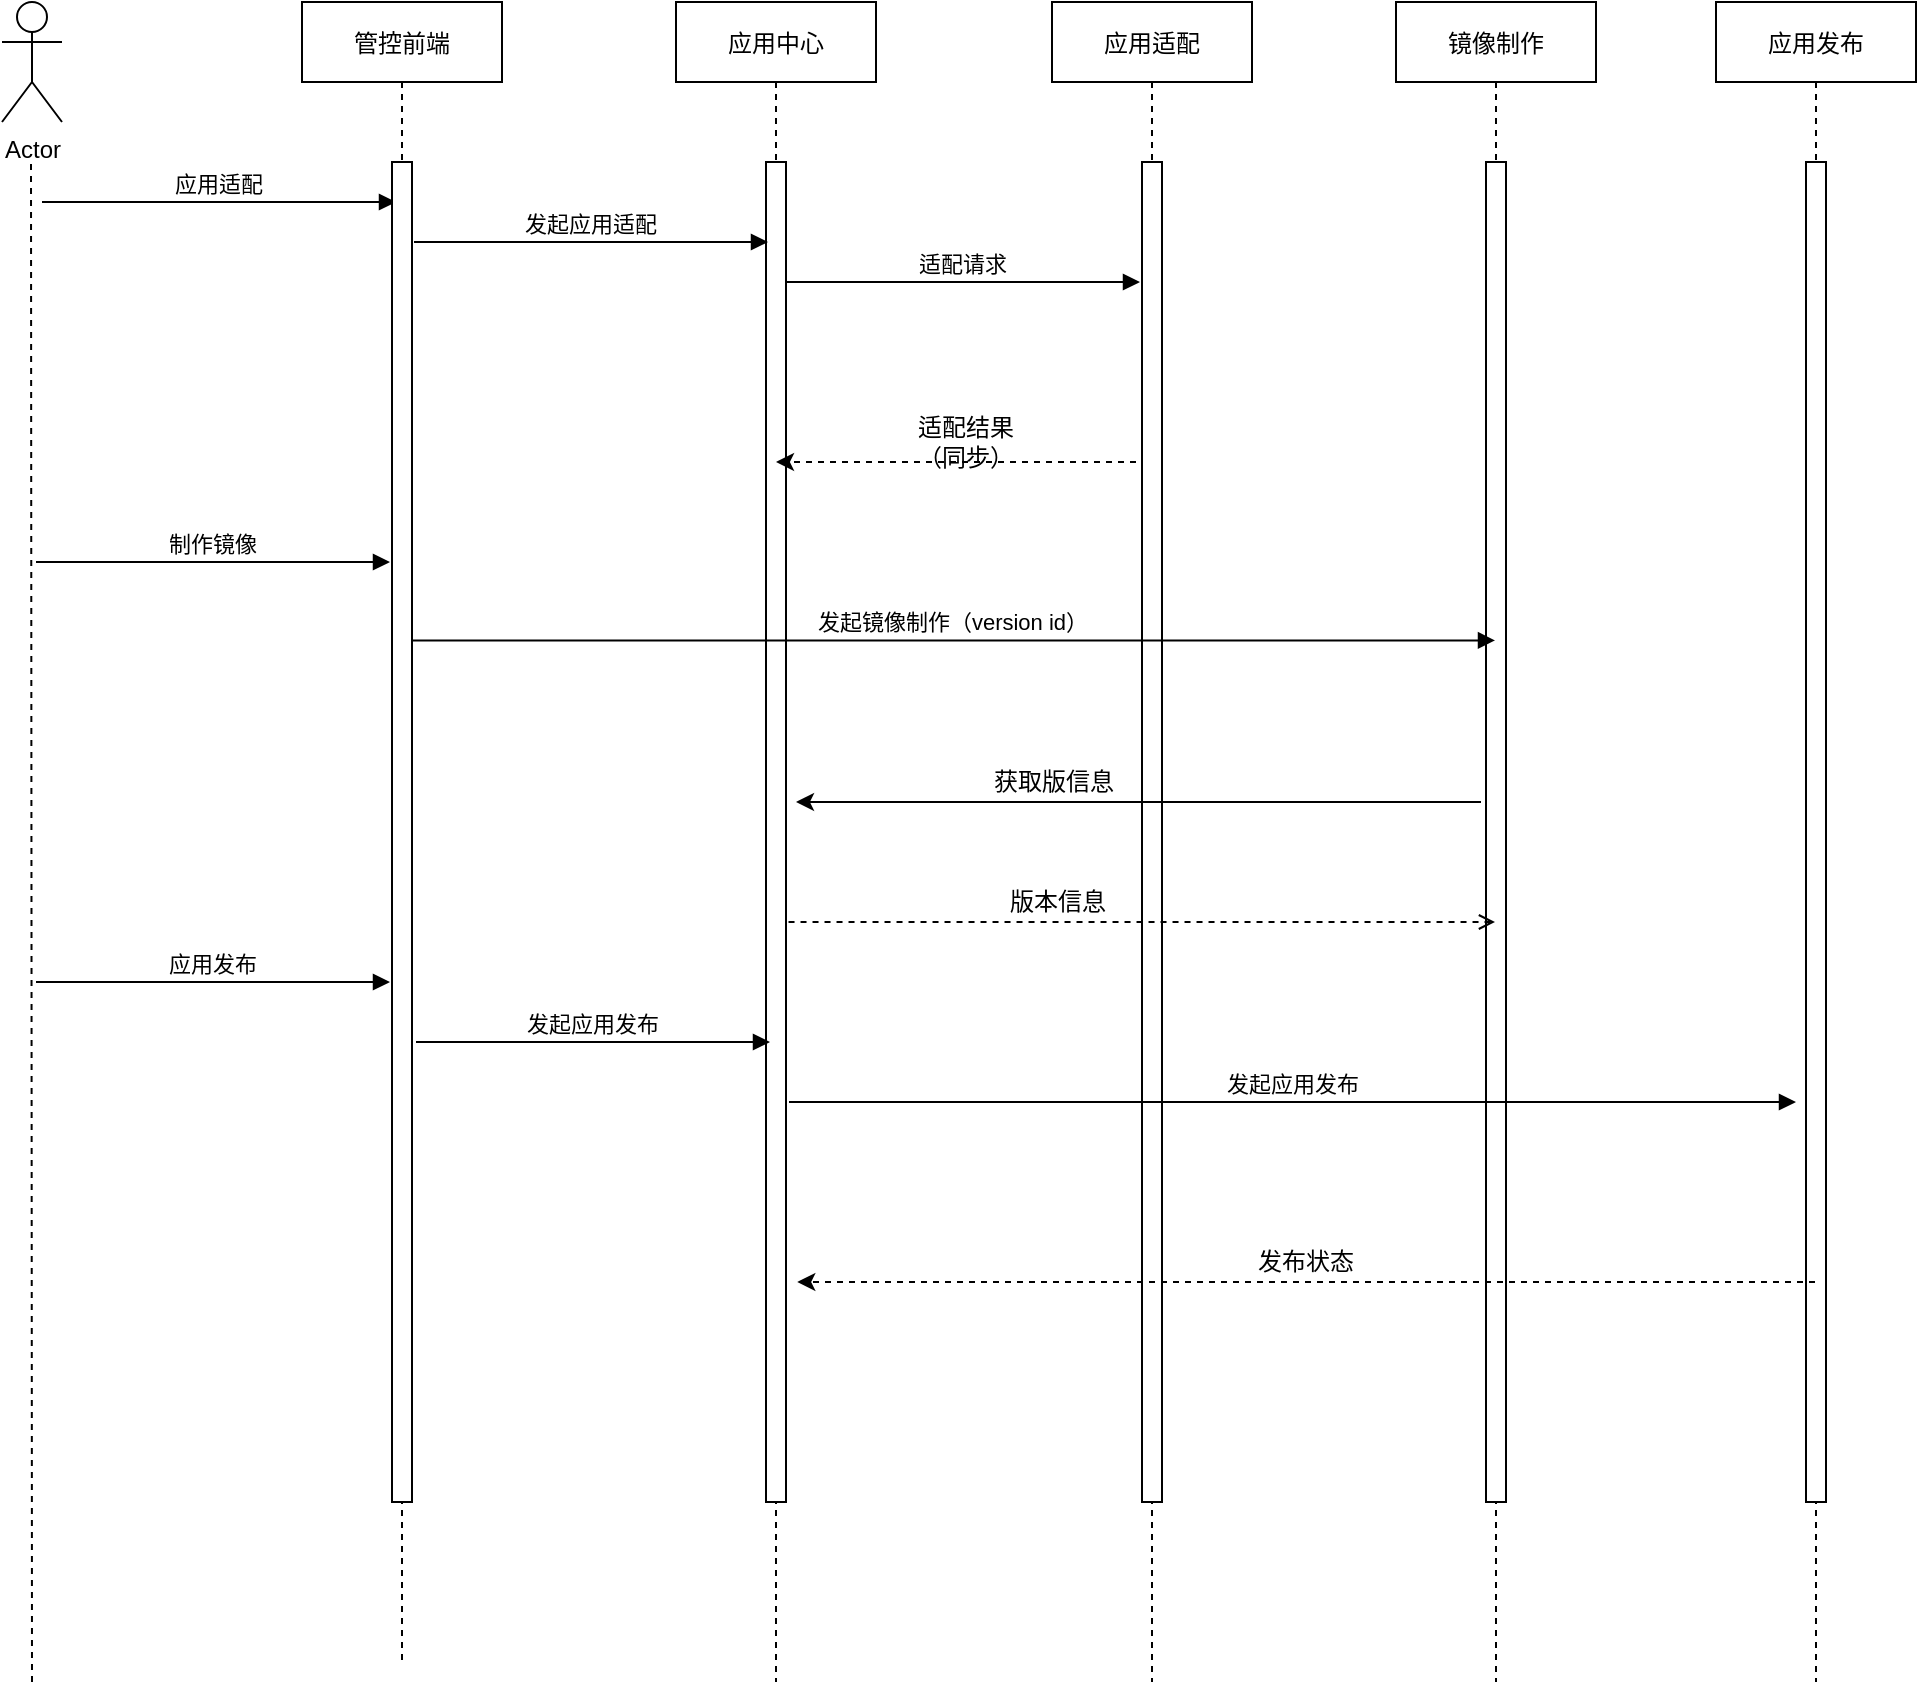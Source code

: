 <mxfile version="14.8.0" type="github">
  <diagram id="kgpKYQtTHZ0yAKxKKP6v" name="Page-1">
    <mxGraphModel dx="2148" dy="792" grid="1" gridSize="10" guides="1" tooltips="1" connect="1" arrows="1" fold="1" page="1" pageScale="1" pageWidth="850" pageHeight="1100" math="0" shadow="0">
      <root>
        <mxCell id="0" />
        <mxCell id="1" parent="0" />
        <mxCell id="3nuBFxr9cyL0pnOWT2aG-1" value="应用中心" style="shape=umlLifeline;perimeter=lifelinePerimeter;container=1;collapsible=0;recursiveResize=0;rounded=0;shadow=0;strokeWidth=1;" parent="1" vertex="1">
          <mxGeometry x="110" y="80" width="100" height="840" as="geometry" />
        </mxCell>
        <mxCell id="3nuBFxr9cyL0pnOWT2aG-2" value="" style="points=[];perimeter=orthogonalPerimeter;rounded=0;shadow=0;strokeWidth=1;" parent="3nuBFxr9cyL0pnOWT2aG-1" vertex="1">
          <mxGeometry x="45" y="80" width="10" height="670" as="geometry" />
        </mxCell>
        <mxCell id="ESiC_F3gS_lafTuC3X_f-3" value="Actor" style="shape=umlActor;verticalLabelPosition=bottom;verticalAlign=top;html=1;outlineConnect=0;" vertex="1" parent="1">
          <mxGeometry x="-227" y="80" width="30" height="60" as="geometry" />
        </mxCell>
        <mxCell id="ESiC_F3gS_lafTuC3X_f-8" value="" style="endArrow=none;dashed=1;html=1;" edge="1" parent="1">
          <mxGeometry width="50" height="50" relative="1" as="geometry">
            <mxPoint x="-212" y="920" as="sourcePoint" />
            <mxPoint x="-212.5" y="160" as="targetPoint" />
          </mxGeometry>
        </mxCell>
        <mxCell id="ESiC_F3gS_lafTuC3X_f-10" value="应用适配" style="shape=umlLifeline;perimeter=lifelinePerimeter;container=1;collapsible=0;recursiveResize=0;rounded=0;shadow=0;strokeWidth=1;" vertex="1" parent="1">
          <mxGeometry x="298" y="80" width="100" height="840" as="geometry" />
        </mxCell>
        <mxCell id="ESiC_F3gS_lafTuC3X_f-11" value="" style="points=[];perimeter=orthogonalPerimeter;rounded=0;shadow=0;strokeWidth=1;" vertex="1" parent="ESiC_F3gS_lafTuC3X_f-10">
          <mxGeometry x="45" y="80" width="10" height="670" as="geometry" />
        </mxCell>
        <mxCell id="ESiC_F3gS_lafTuC3X_f-37" value="获取版信息" style="text;html=1;strokeColor=none;fillColor=none;align=center;verticalAlign=middle;whiteSpace=wrap;rounded=0;" vertex="1" parent="ESiC_F3gS_lafTuC3X_f-10">
          <mxGeometry x="-30" y="380" width="62" height="20" as="geometry" />
        </mxCell>
        <mxCell id="ESiC_F3gS_lafTuC3X_f-18" value="适配请求" style="verticalAlign=bottom;endArrow=block;shadow=0;strokeWidth=1;" edge="1" parent="1">
          <mxGeometry relative="1" as="geometry">
            <mxPoint x="165" y="220.0" as="sourcePoint" />
            <mxPoint x="342" y="220" as="targetPoint" />
          </mxGeometry>
        </mxCell>
        <mxCell id="ESiC_F3gS_lafTuC3X_f-19" value="镜像制作" style="shape=umlLifeline;perimeter=lifelinePerimeter;container=1;collapsible=0;recursiveResize=0;rounded=0;shadow=0;strokeWidth=1;" vertex="1" parent="1">
          <mxGeometry x="470" y="80" width="100" height="840" as="geometry" />
        </mxCell>
        <mxCell id="ESiC_F3gS_lafTuC3X_f-20" value="" style="points=[];perimeter=orthogonalPerimeter;rounded=0;shadow=0;strokeWidth=1;" vertex="1" parent="ESiC_F3gS_lafTuC3X_f-19">
          <mxGeometry x="45" y="80" width="10" height="670" as="geometry" />
        </mxCell>
        <mxCell id="ESiC_F3gS_lafTuC3X_f-21" value="应用适配" style="verticalAlign=bottom;endArrow=block;shadow=0;strokeWidth=1;" edge="1" parent="1">
          <mxGeometry relative="1" as="geometry">
            <mxPoint x="-207" y="180.0" as="sourcePoint" />
            <mxPoint x="-30" y="180" as="targetPoint" />
          </mxGeometry>
        </mxCell>
        <mxCell id="ESiC_F3gS_lafTuC3X_f-22" value="" style="endArrow=classic;html=1;dashed=1;startArrow=none;startFill=0;" edge="1" parent="1" target="3nuBFxr9cyL0pnOWT2aG-1">
          <mxGeometry width="50" height="50" relative="1" as="geometry">
            <mxPoint x="340" y="310" as="sourcePoint" />
            <mxPoint x="170" y="310" as="targetPoint" />
          </mxGeometry>
        </mxCell>
        <mxCell id="ESiC_F3gS_lafTuC3X_f-25" value="适配结果（同步）" style="text;html=1;strokeColor=none;fillColor=none;align=center;verticalAlign=middle;whiteSpace=wrap;rounded=0;" vertex="1" parent="1">
          <mxGeometry x="230" y="290" width="50" height="20" as="geometry" />
        </mxCell>
        <mxCell id="ESiC_F3gS_lafTuC3X_f-26" value="发起镜像制作（version id）" style="verticalAlign=bottom;endArrow=block;shadow=0;strokeWidth=1;exitX=0.9;exitY=0.357;exitDx=0;exitDy=0;exitPerimeter=0;" edge="1" parent="1" source="ESiC_F3gS_lafTuC3X_f-28" target="ESiC_F3gS_lafTuC3X_f-19">
          <mxGeometry relative="1" as="geometry">
            <mxPoint x="166.5" y="400.0" as="sourcePoint" />
            <mxPoint x="343.5" y="400" as="targetPoint" />
          </mxGeometry>
        </mxCell>
        <mxCell id="ESiC_F3gS_lafTuC3X_f-27" value="管控前端" style="shape=umlLifeline;perimeter=lifelinePerimeter;container=1;collapsible=0;recursiveResize=0;rounded=0;shadow=0;strokeWidth=1;" vertex="1" parent="1">
          <mxGeometry x="-77" y="80" width="100" height="830" as="geometry" />
        </mxCell>
        <mxCell id="ESiC_F3gS_lafTuC3X_f-28" value="" style="points=[];perimeter=orthogonalPerimeter;rounded=0;shadow=0;strokeWidth=1;" vertex="1" parent="ESiC_F3gS_lafTuC3X_f-27">
          <mxGeometry x="45" y="80" width="10" height="670" as="geometry" />
        </mxCell>
        <mxCell id="ESiC_F3gS_lafTuC3X_f-29" value="发起应用适配" style="verticalAlign=bottom;endArrow=block;shadow=0;strokeWidth=1;" edge="1" parent="1">
          <mxGeometry relative="1" as="geometry">
            <mxPoint x="-21" y="200.0" as="sourcePoint" />
            <mxPoint x="156" y="200" as="targetPoint" />
          </mxGeometry>
        </mxCell>
        <mxCell id="ESiC_F3gS_lafTuC3X_f-34" value="制作镜像" style="verticalAlign=bottom;endArrow=block;shadow=0;strokeWidth=1;" edge="1" parent="1">
          <mxGeometry relative="1" as="geometry">
            <mxPoint x="-210" y="360.0" as="sourcePoint" />
            <mxPoint x="-33" y="360" as="targetPoint" />
          </mxGeometry>
        </mxCell>
        <mxCell id="ESiC_F3gS_lafTuC3X_f-35" value="" style="endArrow=classic;html=1;" edge="1" parent="1">
          <mxGeometry width="50" height="50" relative="1" as="geometry">
            <mxPoint x="512.5" y="480" as="sourcePoint" />
            <mxPoint x="170" y="480" as="targetPoint" />
          </mxGeometry>
        </mxCell>
        <mxCell id="ESiC_F3gS_lafTuC3X_f-38" value="" style="endArrow=none;html=1;dashed=1;startArrow=open;startFill=0;endFill=0;" edge="1" parent="1" source="ESiC_F3gS_lafTuC3X_f-19">
          <mxGeometry width="50" height="50" relative="1" as="geometry">
            <mxPoint x="345.25" y="540" as="sourcePoint" />
            <mxPoint x="164.75" y="540" as="targetPoint" />
          </mxGeometry>
        </mxCell>
        <mxCell id="ESiC_F3gS_lafTuC3X_f-40" value="版本信息" style="text;html=1;strokeColor=none;fillColor=none;align=center;verticalAlign=middle;whiteSpace=wrap;rounded=0;" vertex="1" parent="1">
          <mxGeometry x="270" y="520" width="62" height="20" as="geometry" />
        </mxCell>
        <mxCell id="ESiC_F3gS_lafTuC3X_f-41" value="应用发布" style="verticalAlign=bottom;endArrow=block;shadow=0;strokeWidth=1;" edge="1" parent="1">
          <mxGeometry relative="1" as="geometry">
            <mxPoint x="-210" y="570.0" as="sourcePoint" />
            <mxPoint x="-33" y="570" as="targetPoint" />
          </mxGeometry>
        </mxCell>
        <mxCell id="ESiC_F3gS_lafTuC3X_f-42" value="发起应用发布" style="verticalAlign=bottom;endArrow=block;shadow=0;strokeWidth=1;" edge="1" parent="1">
          <mxGeometry relative="1" as="geometry">
            <mxPoint x="-20" y="600.0" as="sourcePoint" />
            <mxPoint x="157" y="600" as="targetPoint" />
          </mxGeometry>
        </mxCell>
        <mxCell id="ESiC_F3gS_lafTuC3X_f-43" value="发起应用发布" style="verticalAlign=bottom;endArrow=block;shadow=0;strokeWidth=1;" edge="1" parent="1">
          <mxGeometry relative="1" as="geometry">
            <mxPoint x="166.5" y="630.0" as="sourcePoint" />
            <mxPoint x="670" y="630" as="targetPoint" />
          </mxGeometry>
        </mxCell>
        <mxCell id="ESiC_F3gS_lafTuC3X_f-44" value="应用发布" style="shape=umlLifeline;perimeter=lifelinePerimeter;container=1;collapsible=0;recursiveResize=0;rounded=0;shadow=0;strokeWidth=1;" vertex="1" parent="1">
          <mxGeometry x="630" y="80" width="100" height="840" as="geometry" />
        </mxCell>
        <mxCell id="ESiC_F3gS_lafTuC3X_f-45" value="" style="points=[];perimeter=orthogonalPerimeter;rounded=0;shadow=0;strokeWidth=1;" vertex="1" parent="ESiC_F3gS_lafTuC3X_f-44">
          <mxGeometry x="45" y="80" width="10" height="670" as="geometry" />
        </mxCell>
        <mxCell id="ESiC_F3gS_lafTuC3X_f-46" value="" style="endArrow=classic;html=1;dashed=1;startArrow=none;startFill=0;endFill=1;" edge="1" parent="1" source="ESiC_F3gS_lafTuC3X_f-44">
          <mxGeometry width="50" height="50" relative="1" as="geometry">
            <mxPoint x="525.38" y="720" as="sourcePoint" />
            <mxPoint x="170.63" y="720" as="targetPoint" />
          </mxGeometry>
        </mxCell>
        <mxCell id="ESiC_F3gS_lafTuC3X_f-47" value="发布状态" style="text;html=1;strokeColor=none;fillColor=none;align=center;verticalAlign=middle;whiteSpace=wrap;rounded=0;" vertex="1" parent="1">
          <mxGeometry x="390" y="700" width="70" height="20" as="geometry" />
        </mxCell>
      </root>
    </mxGraphModel>
  </diagram>
</mxfile>
